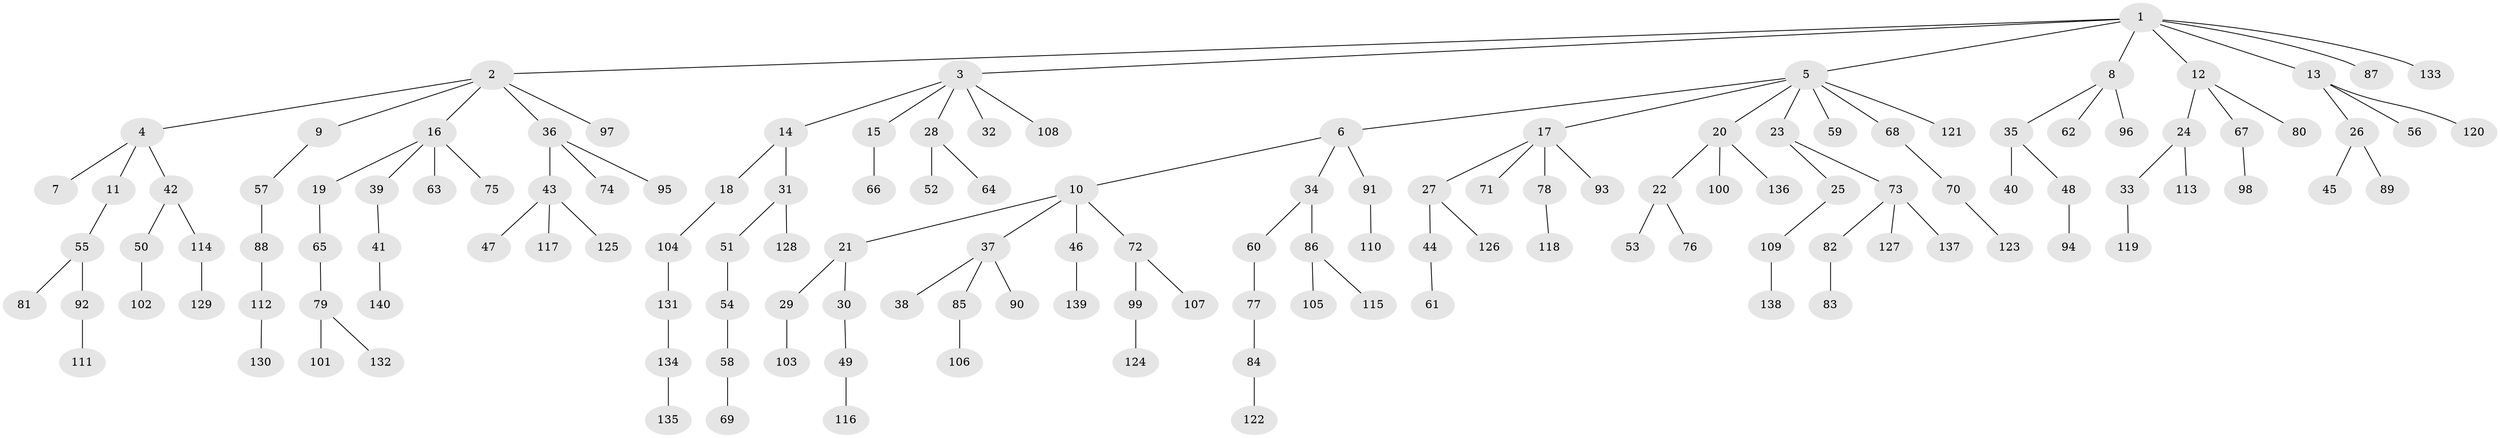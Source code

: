 // coarse degree distribution, {7: 0.010101010101010102, 5: 0.010101010101010102, 6: 0.020202020202020204, 3: 0.12121212121212122, 10: 0.010101010101010102, 4: 0.06060606060606061, 2: 0.26262626262626265, 1: 0.5050505050505051}
// Generated by graph-tools (version 1.1) at 2025/42/03/06/25 10:42:03]
// undirected, 140 vertices, 139 edges
graph export_dot {
graph [start="1"]
  node [color=gray90,style=filled];
  1;
  2;
  3;
  4;
  5;
  6;
  7;
  8;
  9;
  10;
  11;
  12;
  13;
  14;
  15;
  16;
  17;
  18;
  19;
  20;
  21;
  22;
  23;
  24;
  25;
  26;
  27;
  28;
  29;
  30;
  31;
  32;
  33;
  34;
  35;
  36;
  37;
  38;
  39;
  40;
  41;
  42;
  43;
  44;
  45;
  46;
  47;
  48;
  49;
  50;
  51;
  52;
  53;
  54;
  55;
  56;
  57;
  58;
  59;
  60;
  61;
  62;
  63;
  64;
  65;
  66;
  67;
  68;
  69;
  70;
  71;
  72;
  73;
  74;
  75;
  76;
  77;
  78;
  79;
  80;
  81;
  82;
  83;
  84;
  85;
  86;
  87;
  88;
  89;
  90;
  91;
  92;
  93;
  94;
  95;
  96;
  97;
  98;
  99;
  100;
  101;
  102;
  103;
  104;
  105;
  106;
  107;
  108;
  109;
  110;
  111;
  112;
  113;
  114;
  115;
  116;
  117;
  118;
  119;
  120;
  121;
  122;
  123;
  124;
  125;
  126;
  127;
  128;
  129;
  130;
  131;
  132;
  133;
  134;
  135;
  136;
  137;
  138;
  139;
  140;
  1 -- 2;
  1 -- 3;
  1 -- 5;
  1 -- 8;
  1 -- 12;
  1 -- 13;
  1 -- 87;
  1 -- 133;
  2 -- 4;
  2 -- 9;
  2 -- 16;
  2 -- 36;
  2 -- 97;
  3 -- 14;
  3 -- 15;
  3 -- 28;
  3 -- 32;
  3 -- 108;
  4 -- 7;
  4 -- 11;
  4 -- 42;
  5 -- 6;
  5 -- 17;
  5 -- 20;
  5 -- 23;
  5 -- 59;
  5 -- 68;
  5 -- 121;
  6 -- 10;
  6 -- 34;
  6 -- 91;
  8 -- 35;
  8 -- 62;
  8 -- 96;
  9 -- 57;
  10 -- 21;
  10 -- 37;
  10 -- 46;
  10 -- 72;
  11 -- 55;
  12 -- 24;
  12 -- 67;
  12 -- 80;
  13 -- 26;
  13 -- 56;
  13 -- 120;
  14 -- 18;
  14 -- 31;
  15 -- 66;
  16 -- 19;
  16 -- 39;
  16 -- 63;
  16 -- 75;
  17 -- 27;
  17 -- 71;
  17 -- 78;
  17 -- 93;
  18 -- 104;
  19 -- 65;
  20 -- 22;
  20 -- 100;
  20 -- 136;
  21 -- 29;
  21 -- 30;
  22 -- 53;
  22 -- 76;
  23 -- 25;
  23 -- 73;
  24 -- 33;
  24 -- 113;
  25 -- 109;
  26 -- 45;
  26 -- 89;
  27 -- 44;
  27 -- 126;
  28 -- 52;
  28 -- 64;
  29 -- 103;
  30 -- 49;
  31 -- 51;
  31 -- 128;
  33 -- 119;
  34 -- 60;
  34 -- 86;
  35 -- 40;
  35 -- 48;
  36 -- 43;
  36 -- 74;
  36 -- 95;
  37 -- 38;
  37 -- 85;
  37 -- 90;
  39 -- 41;
  41 -- 140;
  42 -- 50;
  42 -- 114;
  43 -- 47;
  43 -- 117;
  43 -- 125;
  44 -- 61;
  46 -- 139;
  48 -- 94;
  49 -- 116;
  50 -- 102;
  51 -- 54;
  54 -- 58;
  55 -- 81;
  55 -- 92;
  57 -- 88;
  58 -- 69;
  60 -- 77;
  65 -- 79;
  67 -- 98;
  68 -- 70;
  70 -- 123;
  72 -- 99;
  72 -- 107;
  73 -- 82;
  73 -- 127;
  73 -- 137;
  77 -- 84;
  78 -- 118;
  79 -- 101;
  79 -- 132;
  82 -- 83;
  84 -- 122;
  85 -- 106;
  86 -- 105;
  86 -- 115;
  88 -- 112;
  91 -- 110;
  92 -- 111;
  99 -- 124;
  104 -- 131;
  109 -- 138;
  112 -- 130;
  114 -- 129;
  131 -- 134;
  134 -- 135;
}
